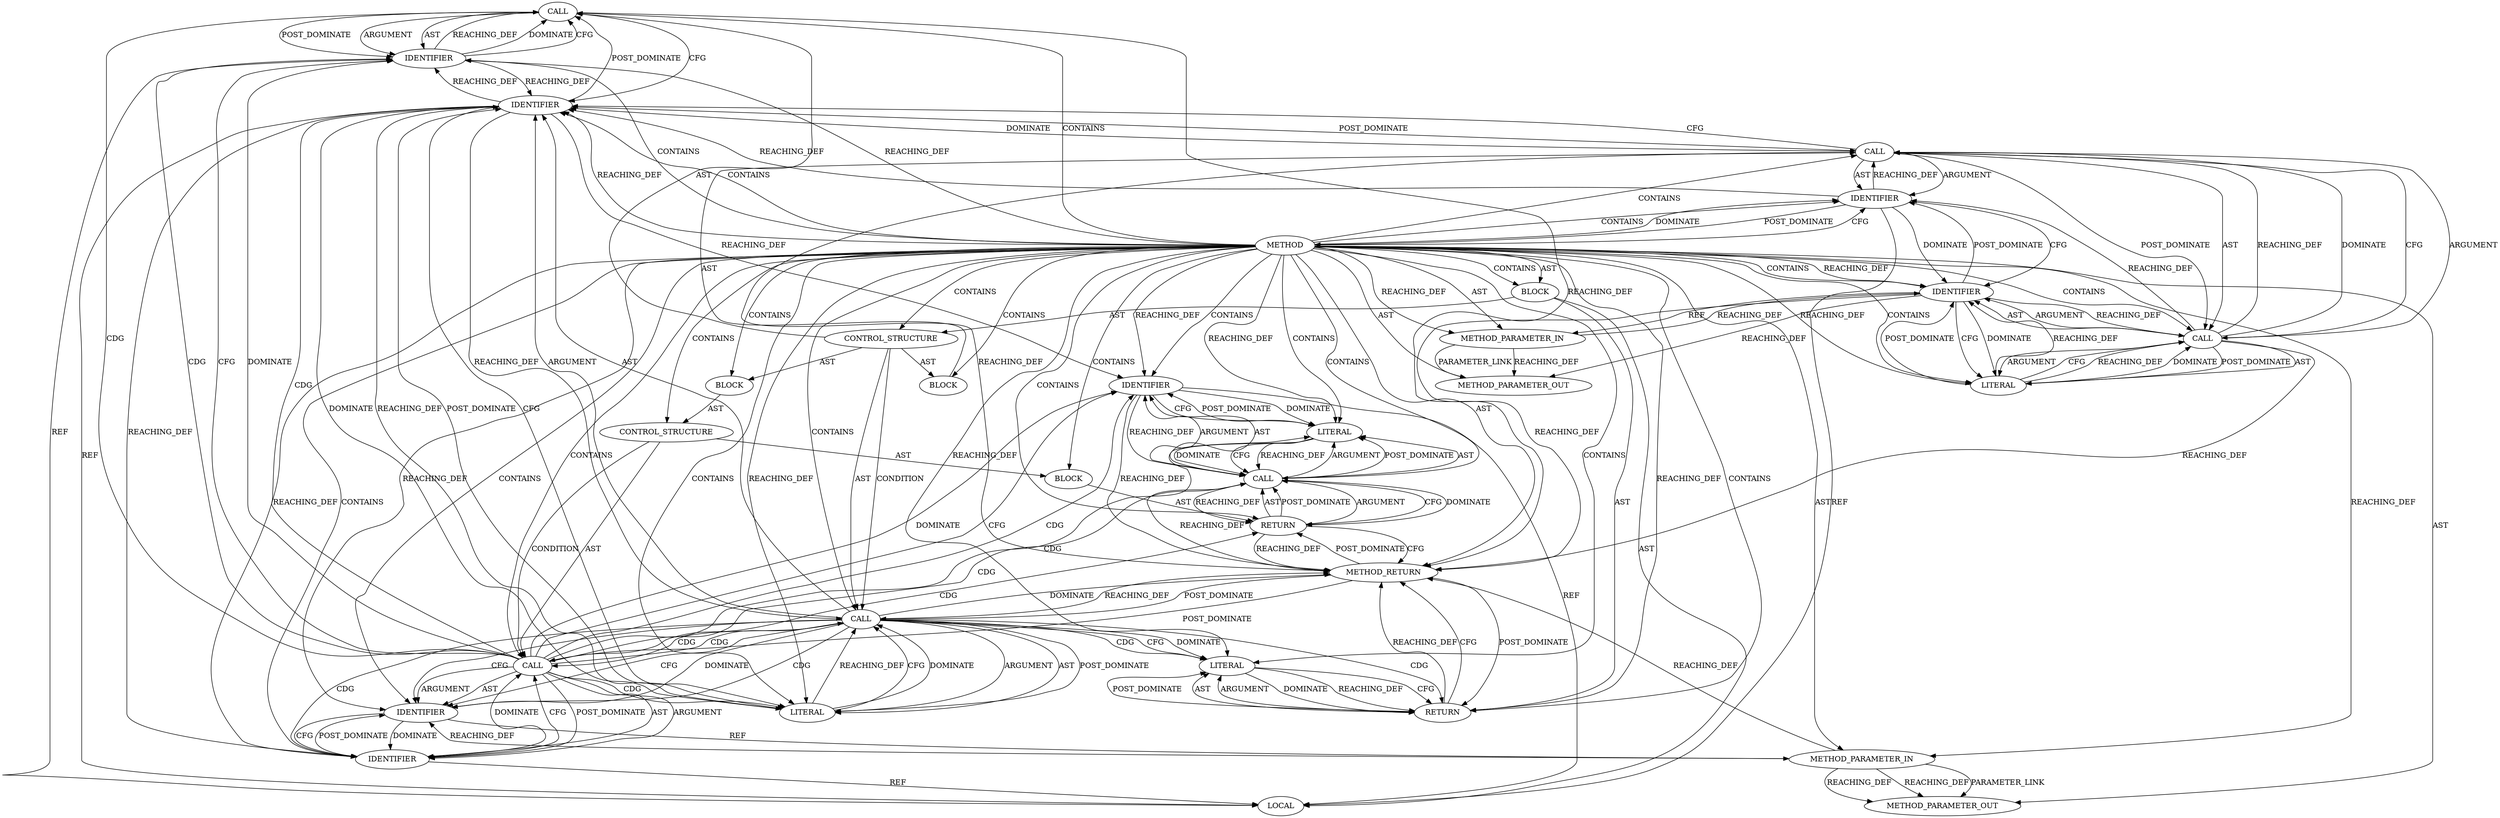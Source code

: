 digraph {
  1328 [label=CALL ORDER=3 ARGUMENT_INDEX=3 CODE="i--" COLUMN_NUMBER=32 METHOD_FULL_NAME="<operator>.postDecrement" LINE_NUMBER=454 TYPE_FULL_NAME="<empty>" DISPATCH_TYPE="STATIC_DISPATCH" SIGNATURE="" NAME="<operator>.postDecrement"]
  13110 [label=METHOD_PARAMETER_OUT ORDER=2 CODE="int len_cnt" IS_VARIADIC=false COLUMN_NUMBER=48 LINE_NUMBER=450 TYPE_FULL_NAME="int" EVALUATION_STRATEGY="BY_VALUE" INDEX=2 NAME="len_cnt"]
  1329 [label=IDENTIFIER ORDER=1 ARGUMENT_INDEX=1 CODE="i" COLUMN_NUMBER=32 LINE_NUMBER=454 TYPE_FULL_NAME="int" NAME="i"]
  1325 [label=CALL ORDER=2 ARGUMENT_INDEX=2 CODE="i >= 0" COLUMN_NUMBER=24 METHOD_FULL_NAME="<operator>.greaterEqualsThan" LINE_NUMBER=454 TYPE_FULL_NAME="<empty>" DISPATCH_TYPE="STATIC_DISPATCH" SIGNATURE="" NAME="<operator>.greaterEqualsThan"]
  1315 [label=METHOD_PARAMETER_IN ORDER=2 CODE="int len_cnt" IS_VARIADIC=false COLUMN_NUMBER=48 LINE_NUMBER=450 TYPE_FULL_NAME="int" EVALUATION_STRATEGY="BY_VALUE" INDEX=2 NAME="len_cnt"]
  1332 [label=CALL ORDER=1 ARGUMENT_INDEX=-1 CODE="lens[i]" COLUMN_NUMBER=7 METHOD_FULL_NAME="<operator>.indirectIndexAccess" LINE_NUMBER=455 TYPE_FULL_NAME="<empty>" DISPATCH_TYPE="STATIC_DISPATCH" SIGNATURE="" NAME="<operator>.indirectIndexAccess"]
  1339 [label=LITERAL ORDER=2 ARGUMENT_INDEX=2 CODE="1" COLUMN_NUMBER=15 LINE_NUMBER=456 TYPE_FULL_NAME="int"]
  1318 [label=CONTROL_STRUCTURE CONTROL_STRUCTURE_TYPE="FOR" ORDER=2 PARSER_TYPE_NAME="CASTForStatement" ARGUMENT_INDEX=-1 CODE="for (i = len_cnt - 1;i >= 0;i--)" COLUMN_NUMBER=2 LINE_NUMBER=454]
  1321 [label=IDENTIFIER ORDER=1 ARGUMENT_INDEX=1 CODE="i" COLUMN_NUMBER=7 LINE_NUMBER=454 TYPE_FULL_NAME="int" NAME="i"]
  1327 [label=LITERAL ORDER=2 ARGUMENT_INDEX=2 CODE="0" COLUMN_NUMBER=29 LINE_NUMBER=454 TYPE_FULL_NAME="int"]
  1334 [label=IDENTIFIER ORDER=2 ARGUMENT_INDEX=2 CODE="i" COLUMN_NUMBER=12 LINE_NUMBER=455 TYPE_FULL_NAME="int" NAME="i"]
  1337 [label=CALL ORDER=1 ARGUMENT_INDEX=-1 CODE="i + 1" COLUMN_NUMBER=11 METHOD_FULL_NAME="<operator>.addition" LINE_NUMBER=456 TYPE_FULL_NAME="<empty>" DISPATCH_TYPE="STATIC_DISPATCH" SIGNATURE="" NAME="<operator>.addition"]
  1333 [label=IDENTIFIER ORDER=1 ARGUMENT_INDEX=1 CODE="lens" COLUMN_NUMBER=7 LINE_NUMBER=455 TYPE_FULL_NAME="int*" NAME="lens"]
  1335 [label=BLOCK ORDER=2 ARGUMENT_INDEX=-1 CODE="<empty>" COLUMN_NUMBER=4 LINE_NUMBER=456 TYPE_FULL_NAME="void"]
  1342 [label=METHOD_RETURN ORDER=4 CODE="RET" COLUMN_NUMBER=1 LINE_NUMBER=450 TYPE_FULL_NAME="int" EVALUATION_STRATEGY="BY_VALUE"]
  1324 [label=LITERAL ORDER=2 ARGUMENT_INDEX=2 CODE="1" COLUMN_NUMBER=21 LINE_NUMBER=454 TYPE_FULL_NAME="int"]
  1323 [label=IDENTIFIER ORDER=1 ARGUMENT_INDEX=1 CODE="len_cnt" COLUMN_NUMBER=11 LINE_NUMBER=454 TYPE_FULL_NAME="int" NAME="len_cnt"]
  1322 [label=CALL ORDER=2 ARGUMENT_INDEX=2 CODE="len_cnt - 1" COLUMN_NUMBER=11 METHOD_FULL_NAME="<operator>.subtraction" LINE_NUMBER=454 TYPE_FULL_NAME="<empty>" DISPATCH_TYPE="STATIC_DISPATCH" SIGNATURE="" NAME="<operator>.subtraction"]
  1331 [label=CONTROL_STRUCTURE CONTROL_STRUCTURE_TYPE="IF" ORDER=1 PARSER_TYPE_NAME="CASTIfStatement" ARGUMENT_INDEX=-1 CODE="if (lens[i])" COLUMN_NUMBER=3 LINE_NUMBER=455]
  13109 [label=METHOD_PARAMETER_OUT ORDER=1 CODE="const int *lens" IS_VARIADIC=false COLUMN_NUMBER=31 LINE_NUMBER=450 TYPE_FULL_NAME="int*" EVALUATION_STRATEGY="BY_VALUE" INDEX=1 NAME="lens"]
  1340 [label=RETURN ORDER=3 ARGUMENT_INDEX=-1 CODE="return 1;" COLUMN_NUMBER=2 LINE_NUMBER=459]
  1319 [label=BLOCK ORDER=1 ARGUMENT_INDEX=-1 CODE="<empty>" COLUMN_NUMBER=2 LINE_NUMBER=454 TYPE_FULL_NAME="void"]
  1316 [label=BLOCK ORDER=3 ARGUMENT_INDEX=-1 CODE="{
	int i;

	for (i = len_cnt - 1; i >= 0; i--) {
		if (lens[i])
			return i + 1;
	}

	return 1;
}" COLUMN_NUMBER=1 LINE_NUMBER=451 TYPE_FULL_NAME="void"]
  1320 [label=CALL ORDER=1 ARGUMENT_INDEX=-1 CODE="i = len_cnt - 1" COLUMN_NUMBER=7 METHOD_FULL_NAME="<operator>.assignment" LINE_NUMBER=454 TYPE_FULL_NAME="<empty>" DISPATCH_TYPE="STATIC_DISPATCH" SIGNATURE="" NAME="<operator>.assignment"]
  1314 [label=METHOD_PARAMETER_IN ORDER=1 CODE="const int *lens" IS_VARIADIC=false COLUMN_NUMBER=31 LINE_NUMBER=450 TYPE_FULL_NAME="int*" EVALUATION_STRATEGY="BY_VALUE" INDEX=1 NAME="lens"]
  1330 [label=BLOCK ORDER=4 ARGUMENT_INDEX=4 CODE="{
		if (lens[i])
			return i + 1;
	}" COLUMN_NUMBER=37 LINE_NUMBER=454 TYPE_FULL_NAME="void"]
  1326 [label=IDENTIFIER ORDER=1 ARGUMENT_INDEX=1 CODE="i" COLUMN_NUMBER=24 LINE_NUMBER=454 TYPE_FULL_NAME="int" NAME="i"]
  1341 [label=LITERAL ORDER=1 ARGUMENT_INDEX=-1 CODE="1" COLUMN_NUMBER=9 LINE_NUMBER=459 TYPE_FULL_NAME="int"]
  1338 [label=IDENTIFIER ORDER=1 ARGUMENT_INDEX=1 CODE="i" COLUMN_NUMBER=11 LINE_NUMBER=456 TYPE_FULL_NAME="int" NAME="i"]
  1336 [label=RETURN ORDER=1 ARGUMENT_INDEX=1 CODE="return i + 1;" COLUMN_NUMBER=4 LINE_NUMBER=456]
  1317 [label=LOCAL ORDER=1 CODE="int i" COLUMN_NUMBER=6 LINE_NUMBER=452 TYPE_FULL_NAME="int" NAME="i"]
  1313 [label=METHOD COLUMN_NUMBER=1 LINE_NUMBER=450 COLUMN_NUMBER_END=1 IS_EXTERNAL=false SIGNATURE="int calc_segment_count (int*,int)" NAME="calc_segment_count" AST_PARENT_TYPE="TYPE_DECL" AST_PARENT_FULL_NAME="messenger_v2.c:<global>" ORDER=33 CODE="static int calc_segment_count(const int *lens, int len_cnt)
{
	int i;

	for (i = len_cnt - 1; i >= 0; i--) {
		if (lens[i])
			return i + 1;
	}

	return 1;
}" FULL_NAME="calc_segment_count" LINE_NUMBER_END=460 FILENAME="messenger_v2.c"]
  1326 -> 1338 [label=REACHING_DEF VARIABLE="i"]
  1318 -> 1328 [label=AST ]
  1315 -> 13110 [label=REACHING_DEF VARIABLE="len_cnt"]
  1315 -> 13110 [label=PARAMETER_LINK ]
  1332 -> 1328 [label=CDG ]
  1313 -> 1333 [label=REACHING_DEF VARIABLE=""]
  1332 -> 1325 [label=CDG ]
  1320 -> 1342 [label=REACHING_DEF VARIABLE="i = len_cnt - 1"]
  1332 -> 1334 [label=POST_DOMINATE ]
  1325 -> 1327 [label=ARGUMENT ]
  1325 -> 1333 [label=CDG ]
  1321 -> 1313 [label=POST_DOMINATE ]
  1337 -> 1336 [label=CFG ]
  1313 -> 1341 [label=CONTAINS ]
  1327 -> 1325 [label=REACHING_DEF VARIABLE="0"]
  1313 -> 1336 [label=CONTAINS ]
  1313 -> 1323 [label=REACHING_DEF VARIABLE=""]
  1325 -> 1326 [label=ARGUMENT ]
  1326 -> 1317 [label=REF ]
  1313 -> 1314 [label=AST ]
  1322 -> 1324 [label=POST_DOMINATE ]
  1326 -> 1328 [label=POST_DOMINATE ]
  1313 -> 1339 [label=REACHING_DEF VARIABLE=""]
  1340 -> 1342 [label=REACHING_DEF VARIABLE="<RET>"]
  1323 -> 1315 [label=REF ]
  1325 -> 1327 [label=AST ]
  1325 -> 1333 [label=CFG ]
  1325 -> 1333 [label=CFG ]
  1323 -> 1321 [label=POST_DOMINATE ]
  1314 -> 1333 [label=REACHING_DEF VARIABLE="lens"]
  1322 -> 1320 [label=REACHING_DEF VARIABLE="len_cnt - 1"]
  1331 -> 1332 [label=AST ]
  1332 -> 1329 [label=CDG ]
  1325 -> 1342 [label=DOMINATE ]
  1332 -> 1336 [label=CDG ]
  1321 -> 1323 [label=CFG ]
  1316 -> 1340 [label=AST ]
  1322 -> 1323 [label=AST ]
  1327 -> 1325 [label=CFG ]
  1337 -> 1338 [label=ARGUMENT ]
  1313 -> 1321 [label=CFG ]
  1333 -> 1334 [label=DOMINATE ]
  1327 -> 1325 [label=DOMINATE ]
  1313 -> 13109 [label=AST ]
  1320 -> 1326 [label=CFG ]
  1338 -> 1337 [label=REACHING_DEF VARIABLE="i"]
  1318 -> 1325 [label=CONDITION ]
  1313 -> 1316 [label=AST ]
  1313 -> 1320 [label=CONTAINS ]
  1313 -> 1324 [label=CONTAINS ]
  1320 -> 1322 [label=AST ]
  1338 -> 1339 [label=DOMINATE ]
  1340 -> 1341 [label=POST_DOMINATE ]
  1313 -> 1325 [label=CONTAINS ]
  1325 -> 1341 [label=CDG ]
  1336 -> 1337 [label=AST ]
  1313 -> 1334 [label=REACHING_DEF VARIABLE=""]
  1322 -> 1321 [label=REACHING_DEF VARIABLE="len_cnt - 1"]
  1313 -> 1321 [label=CONTAINS ]
  1313 -> 1332 [label=CONTAINS ]
  1322 -> 1324 [label=AST ]
  1313 -> 1333 [label=CONTAINS ]
  1320 -> 1322 [label=ARGUMENT ]
  1318 -> 1319 [label=AST ]
  1338 -> 1339 [label=CFG ]
  1322 -> 1324 [label=ARGUMENT ]
  1323 -> 13110 [label=REACHING_DEF VARIABLE="len_cnt"]
  1329 -> 1328 [label=REACHING_DEF VARIABLE="i"]
  1325 -> 1332 [label=CDG ]
  1325 -> 1333 [label=DOMINATE ]
  1328 -> 1329 [label=POST_DOMINATE ]
  1341 -> 1340 [label=CFG ]
  1324 -> 1322 [label=CFG ]
  1334 -> 1332 [label=CFG ]
  1313 -> 1316 [label=CONTAINS ]
  1327 -> 1326 [label=REACHING_DEF VARIABLE="0"]
  1313 -> 1328 [label=CONTAINS ]
  1323 -> 1342 [label=REACHING_DEF VARIABLE="len_cnt"]
  1316 -> 1317 [label=AST ]
  1337 -> 1342 [label=REACHING_DEF VARIABLE="i + 1"]
  1324 -> 1322 [label=REACHING_DEF VARIABLE="1"]
  1326 -> 1334 [label=REACHING_DEF VARIABLE="i"]
  1334 -> 1317 [label=REF ]
  1313 -> 13110 [label=AST ]
  1332 -> 1337 [label=CDG ]
  1313 -> 1340 [label=REACHING_DEF VARIABLE=""]
  1313 -> 1326 [label=REACHING_DEF VARIABLE=""]
  1342 -> 1325 [label=POST_DOMINATE ]
  1318 -> 1325 [label=AST ]
  1322 -> 1320 [label=DOMINATE ]
  1327 -> 1326 [label=POST_DOMINATE ]
  1337 -> 1339 [label=ARGUMENT ]
  1320 -> 1326 [label=DOMINATE ]
  1341 -> 1340 [label=DOMINATE ]
  1313 -> 1329 [label=REACHING_DEF VARIABLE=""]
  1319 -> 1320 [label=AST ]
  1313 -> 1342 [label=AST ]
  1313 -> 1321 [label=DOMINATE ]
  1314 -> 1342 [label=REACHING_DEF VARIABLE="lens"]
  1324 -> 1323 [label=REACHING_DEF VARIABLE="1"]
  1313 -> 1340 [label=CONTAINS ]
  1339 -> 1337 [label=DOMINATE ]
  1313 -> 1335 [label=CONTAINS ]
  1313 -> 1327 [label=CONTAINS ]
  1331 -> 1332 [label=CONDITION ]
  1313 -> 1318 [label=CONTAINS ]
  1337 -> 1336 [label=DOMINATE ]
  1332 -> 1338 [label=DOMINATE ]
  1313 -> 1314 [label=REACHING_DEF VARIABLE=""]
  1326 -> 1320 [label=POST_DOMINATE ]
  1340 -> 1341 [label=AST ]
  1334 -> 1332 [label=DOMINATE ]
  1313 -> 1334 [label=CONTAINS ]
  1313 -> 1338 [label=CONTAINS ]
  1324 -> 1322 [label=DOMINATE ]
  1320 -> 1321 [label=ARGUMENT ]
  1313 -> 1315 [label=AST ]
  1313 -> 1322 [label=CONTAINS ]
  1329 -> 1317 [label=REF ]
  1336 -> 1337 [label=POST_DOMINATE ]
  1322 -> 1323 [label=ARGUMENT ]
  1313 -> 1329 [label=CONTAINS ]
  1313 -> 1315 [label=REACHING_DEF VARIABLE=""]
  1342 -> 1336 [label=POST_DOMINATE ]
  1338 -> 1317 [label=REF ]
  1332 -> 1333 [label=ARGUMENT ]
  1328 -> 1342 [label=REACHING_DEF VARIABLE="i--"]
  1336 -> 1342 [label=REACHING_DEF VARIABLE="<RET>"]
  1328 -> 1329 [label=ARGUMENT ]
  1331 -> 1335 [label=AST ]
  1313 -> 1326 [label=CONTAINS ]
  1329 -> 1328 [label=DOMINATE ]
  1326 -> 1329 [label=REACHING_DEF VARIABLE="i"]
  1314 -> 13109 [label=REACHING_DEF VARIABLE="lens"]
  1314 -> 13109 [label=REACHING_DEF VARIABLE="lens"]
  1332 -> 1338 [label=CFG ]
  1318 -> 1330 [label=AST ]
  1321 -> 1320 [label=REACHING_DEF VARIABLE="i"]
  1330 -> 1331 [label=AST ]
  1339 -> 1337 [label=CFG ]
  1337 -> 1339 [label=POST_DOMINATE ]
  1315 -> 1323 [label=REACHING_DEF VARIABLE="len_cnt"]
  1313 -> 1341 [label=REACHING_DEF VARIABLE=""]
  1332 -> 1334 [label=AST ]
  1332 -> 1333 [label=AST ]
  1323 -> 1324 [label=CFG ]
  1342 -> 1340 [label=POST_DOMINATE ]
  1325 -> 1326 [label=AST ]
  1328 -> 1329 [label=AST ]
  1326 -> 1327 [label=DOMINATE ]
  1332 -> 1329 [label=CFG ]
  1336 -> 1337 [label=ARGUMENT ]
  1340 -> 1341 [label=ARGUMENT ]
  1323 -> 1324 [label=DOMINATE ]
  1332 -> 1326 [label=CDG ]
  1334 -> 1333 [label=POST_DOMINATE ]
  1336 -> 1342 [label=CFG ]
  1325 -> 1327 [label=POST_DOMINATE ]
  1342 -> 1332 [label=POST_DOMINATE ]
  1313 -> 1327 [label=REACHING_DEF VARIABLE=""]
  1332 -> 1327 [label=CDG ]
  1332 -> 1334 [label=ARGUMENT ]
  1322 -> 1320 [label=CFG ]
  1337 -> 1339 [label=AST ]
  1326 -> 1327 [label=CFG ]
  1313 -> 1338 [label=REACHING_DEF VARIABLE=""]
  1332 -> 1338 [label=CDG ]
  1332 -> 1339 [label=CDG ]
  1313 -> 1337 [label=CONTAINS ]
  1341 -> 1340 [label=REACHING_DEF VARIABLE="1"]
  1325 -> 1334 [label=CDG ]
  1325 -> 1342 [label=REACHING_DEF VARIABLE="i >= 0"]
  1321 -> 1317 [label=REF ]
  1313 -> 1324 [label=REACHING_DEF VARIABLE=""]
  1314 -> 13109 [label=PARAMETER_LINK ]
  1324 -> 1323 [label=POST_DOMINATE ]
  1323 -> 1322 [label=REACHING_DEF VARIABLE="len_cnt"]
  1313 -> 1331 [label=CONTAINS ]
  1337 -> 1336 [label=REACHING_DEF VARIABLE="i + 1"]
  1329 -> 1328 [label=CFG ]
  1320 -> 1322 [label=POST_DOMINATE ]
  1335 -> 1336 [label=AST ]
  1320 -> 1321 [label=AST ]
  1326 -> 1325 [label=REACHING_DEF VARIABLE="i"]
  1316 -> 1318 [label=AST ]
  1340 -> 1342 [label=CFG ]
  1313 -> 1330 [label=CONTAINS ]
  1332 -> 1329 [label=DOMINATE ]
  1325 -> 1340 [label=CDG ]
  1313 -> 1319 [label=CONTAINS ]
  1337 -> 1338 [label=AST ]
  1333 -> 1334 [label=CFG ]
  1313 -> 1323 [label=CONTAINS ]
  1329 -> 1326 [label=REACHING_DEF VARIABLE="i"]
  1321 -> 1326 [label=REACHING_DEF VARIABLE="i"]
  1313 -> 1339 [label=CONTAINS ]
  1325 -> 1341 [label=CFG ]
  1338 -> 1342 [label=REACHING_DEF VARIABLE="i"]
  1325 -> 1341 [label=DOMINATE ]
  1321 -> 1323 [label=DOMINATE ]
  1333 -> 1314 [label=REF ]
  1339 -> 1337 [label=REACHING_DEF VARIABLE="1"]
  1339 -> 1338 [label=POST_DOMINATE ]
  1322 -> 1342 [label=REACHING_DEF VARIABLE="len_cnt - 1"]
  1328 -> 1326 [label=CFG ]
}
